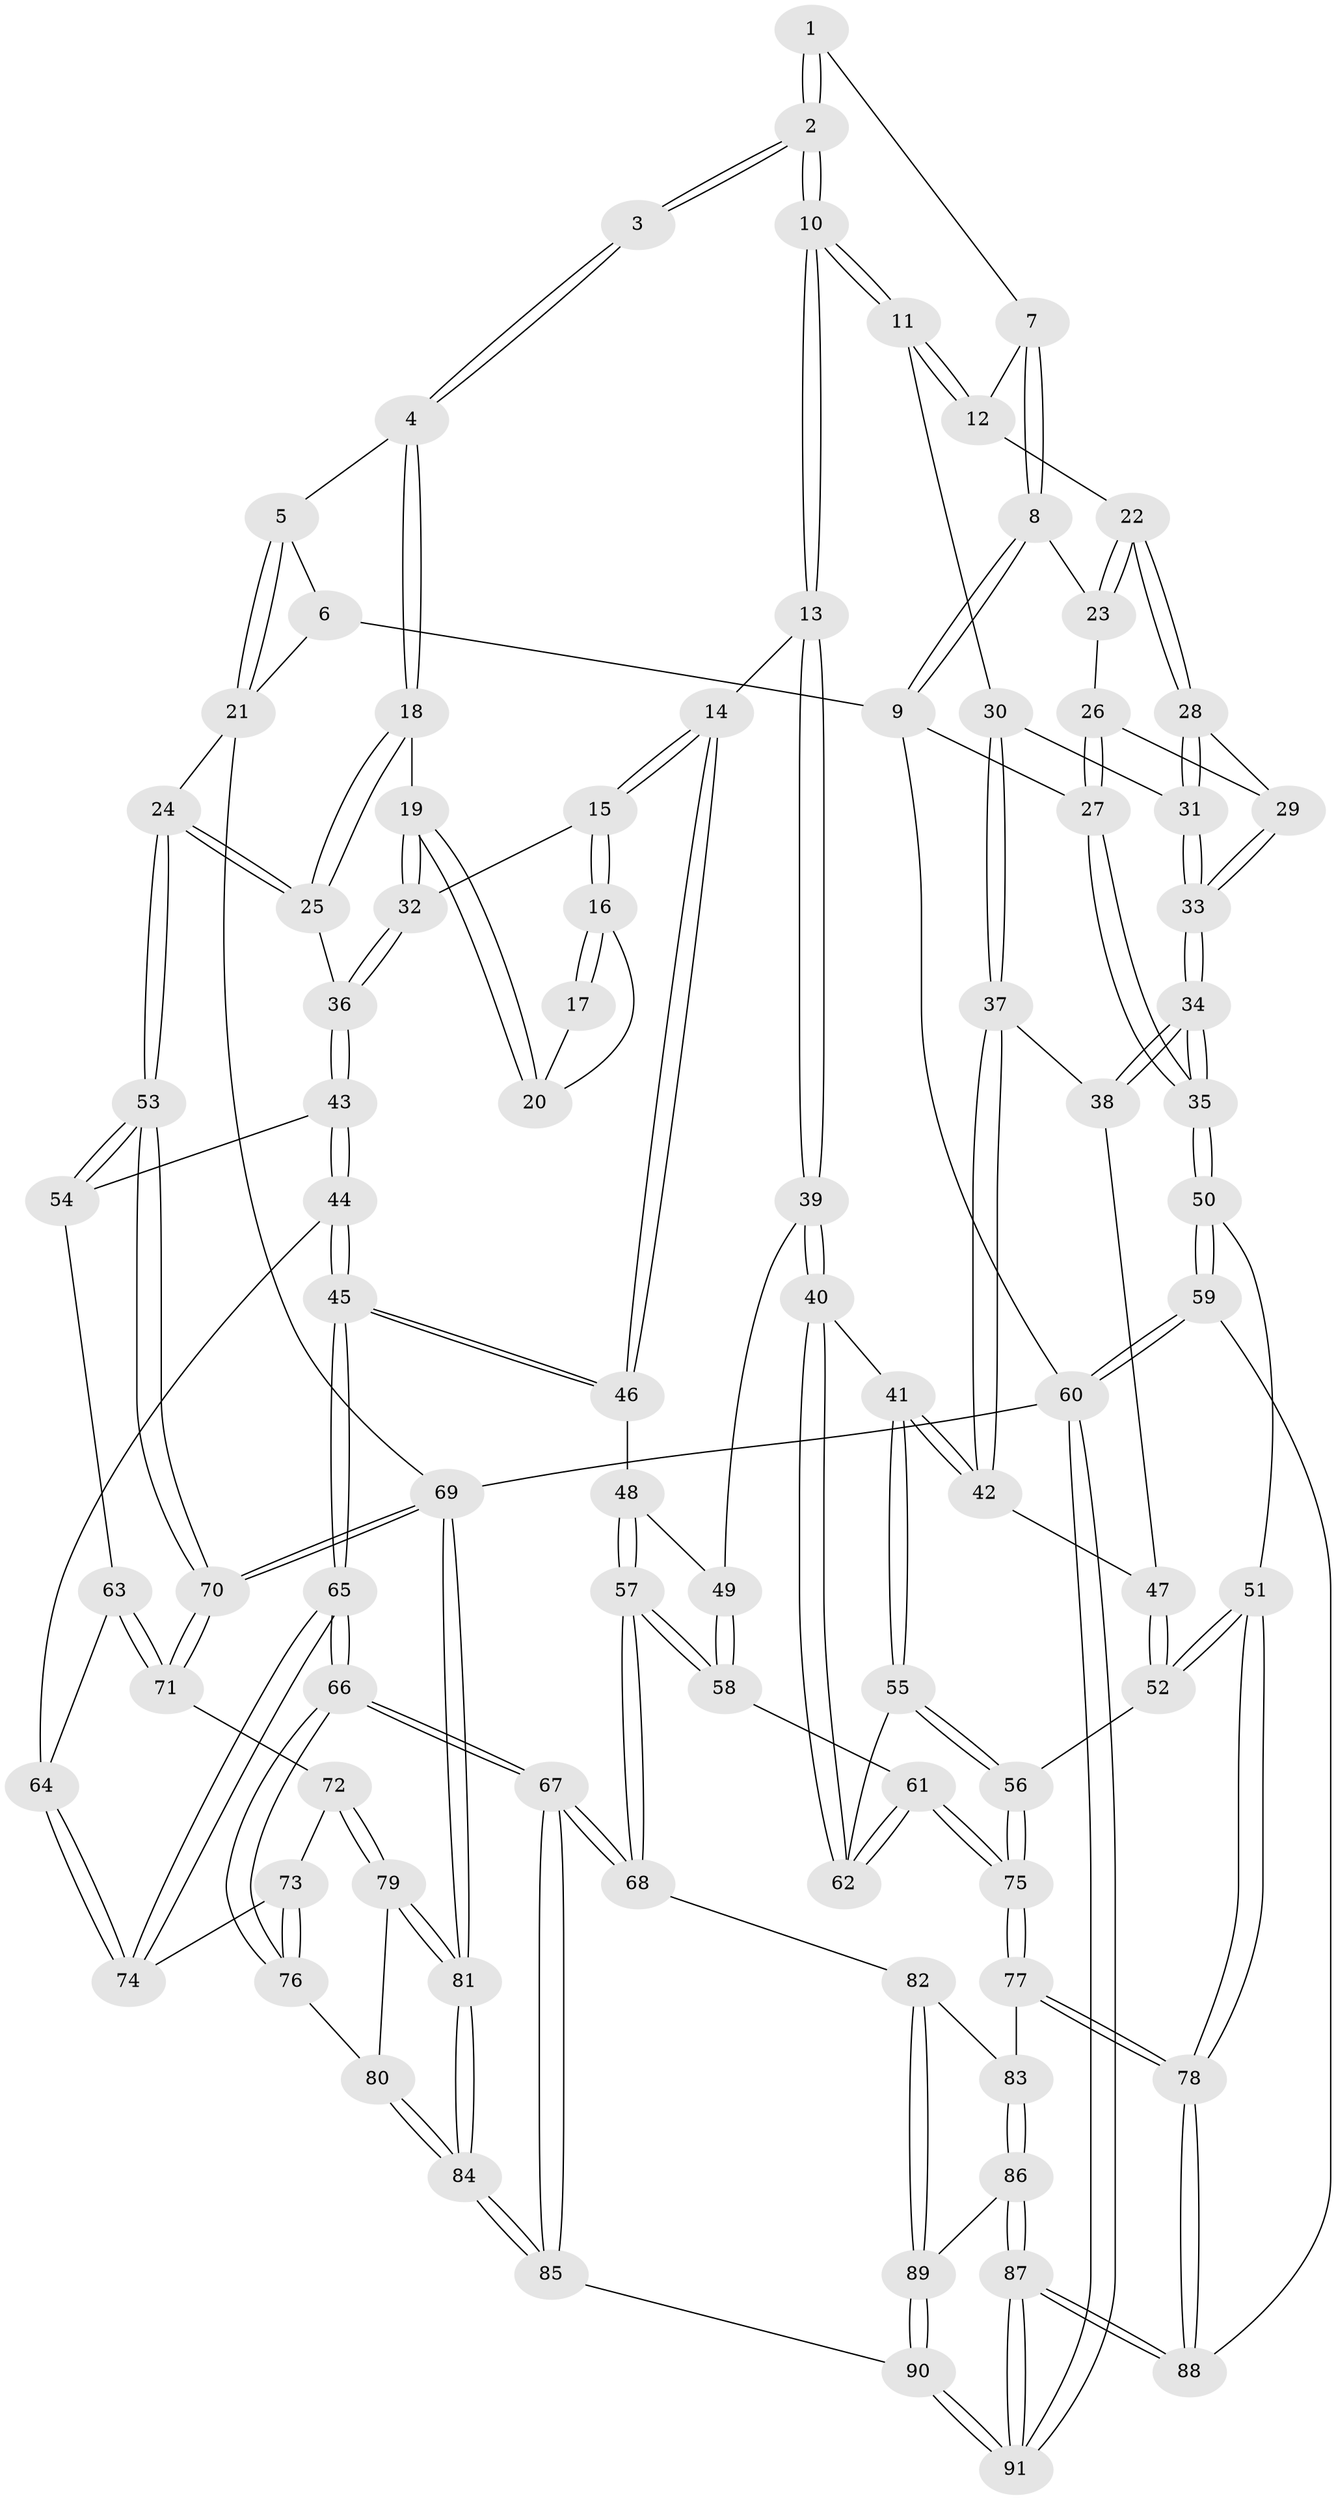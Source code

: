 // coarse degree distribution, {3: 0.17777777777777778, 4: 0.35555555555555557, 5: 0.3333333333333333, 1: 0.022222222222222223, 6: 0.08888888888888889, 8: 0.022222222222222223}
// Generated by graph-tools (version 1.1) at 2025/07/03/04/25 22:07:07]
// undirected, 91 vertices, 224 edges
graph export_dot {
graph [start="1"]
  node [color=gray90,style=filled];
  1 [pos="+0.26697776702561854+0"];
  2 [pos="+0.5440203924371263+0.12298747599107812"];
  3 [pos="+0.6817360593599026+0.05696219199847888"];
  4 [pos="+0.8498929210295412+0"];
  5 [pos="+0.9452979303825618+0"];
  6 [pos="+0.26602932946241553+0"];
  7 [pos="+0.2521637865810214+0"];
  8 [pos="+0.022444986950565647+0.1700353745146583"];
  9 [pos="+0+0.20308227308241347"];
  10 [pos="+0.4563996695224221+0.3282471265581827"];
  11 [pos="+0.4410058549129287+0.3249926511711623"];
  12 [pos="+0.2850771467297867+0.09226462685321227"];
  13 [pos="+0.4828323173184367+0.35112064106614144"];
  14 [pos="+0.5259351940587262+0.3635520177374611"];
  15 [pos="+0.5451384260258877+0.35712586427477844"];
  16 [pos="+0.6014591840565789+0.276747014980105"];
  17 [pos="+0.6690916943561029+0.1367748964236773"];
  18 [pos="+0.8139417241406969+0.23001668829704905"];
  19 [pos="+0.7514407296860462+0.300344654181256"];
  20 [pos="+0.670744296652001+0.20533622910974125"];
  21 [pos="+1+0"];
  22 [pos="+0.15730887503326071+0.26404617616311754"];
  23 [pos="+0.0793392413169196+0.22013265818798433"];
  24 [pos="+1+0.3966555313252576"];
  25 [pos="+1+0.39150485051868517"];
  26 [pos="+0.05675393225209525+0.30500559933576404"];
  27 [pos="+0+0.377898248022331"];
  28 [pos="+0.1580229874949803+0.26577833852902705"];
  29 [pos="+0.061977627911724675+0.3355399121207855"];
  30 [pos="+0.2800643419857659+0.38406339947565477"];
  31 [pos="+0.1706507644814581+0.28777186151064627"];
  32 [pos="+0.736154691549249+0.3232672928811703"];
  33 [pos="+0.03180317185322942+0.4353129991783195"];
  34 [pos="+0+0.5360901888094132"];
  35 [pos="+0+0.6173208757776792"];
  36 [pos="+0.8264450556970263+0.4707468957707923"];
  37 [pos="+0.26514585213618574+0.4068009727029916"];
  38 [pos="+0.2408017887194628+0.42125225773436537"];
  39 [pos="+0.42400496510365937+0.5821904983454754"];
  40 [pos="+0.41793903919201647+0.5909102894154871"];
  41 [pos="+0.30157416069996795+0.5701342091551688"];
  42 [pos="+0.2993426045574079+0.5646141872047731"];
  43 [pos="+0.7867207759292285+0.5550648561016646"];
  44 [pos="+0.7331410366992318+0.5940676849563223"];
  45 [pos="+0.7154815754308338+0.6036471403250974"];
  46 [pos="+0.6569117410843731+0.5637374484660169"];
  47 [pos="+0.21426749518735536+0.5491203848725518"];
  48 [pos="+0.5802860190640365+0.5918792558646756"];
  49 [pos="+0.5510078496935633+0.5969646130451618"];
  50 [pos="+0+0.6338330618563962"];
  51 [pos="+0.035641811040274335+0.6690605378072667"];
  52 [pos="+0.08123465043655215+0.666750088672259"];
  53 [pos="+1+0.5497559599366135"];
  54 [pos="+0.8572034163662149+0.585747370027141"];
  55 [pos="+0.24063578279073006+0.6511655907798709"];
  56 [pos="+0.20860525033628144+0.6747186331859882"];
  57 [pos="+0.4837916516127785+0.7573775792256536"];
  58 [pos="+0.45198948918885645+0.7421734863921003"];
  59 [pos="+0+0.6671330317385215"];
  60 [pos="+0+1"];
  61 [pos="+0.4420469234072262+0.7386732202179594"];
  62 [pos="+0.42327397103255043+0.6795540917029675"];
  63 [pos="+0.9227946625461662+0.6607273597399038"];
  64 [pos="+0.8799517702064289+0.697779197815525"];
  65 [pos="+0.6961433559297288+0.7256074857920366"];
  66 [pos="+0.6765313163413548+0.7874049366864723"];
  67 [pos="+0.6302080362843835+0.82771232231426"];
  68 [pos="+0.5929434536938338+0.8233124074760145"];
  69 [pos="+1+1"];
  70 [pos="+1+0.661347403428589"];
  71 [pos="+1+0.7003704764902444"];
  72 [pos="+0.9377949395836367+0.7786953469927804"];
  73 [pos="+0.8997653906425376+0.7575672026975971"];
  74 [pos="+0.8773493555114606+0.7255346319180999"];
  75 [pos="+0.3296697417066473+0.8059217699325559"];
  76 [pos="+0.7308719107049861+0.8059224109615639"];
  77 [pos="+0.3253747541709072+0.817067141618166"];
  78 [pos="+0.24512953895454764+0.8996165032781159"];
  79 [pos="+0.9343140350356867+0.7893456562088778"];
  80 [pos="+0.8581582346063235+0.8749253938179308"];
  81 [pos="+1+1"];
  82 [pos="+0.5209191433195746+0.8838472519057998"];
  83 [pos="+0.4043962636402502+0.91180784403292"];
  84 [pos="+1+1"];
  85 [pos="+0.7162305999767345+1"];
  86 [pos="+0.3953641500786529+0.9805411581619261"];
  87 [pos="+0.22746095928620505+1"];
  88 [pos="+0.19943600901319858+1"];
  89 [pos="+0.48496316952831503+0.952396705963321"];
  90 [pos="+0.5292344673960229+1"];
  91 [pos="+0.22736786241379484+1"];
  1 -- 2;
  1 -- 2;
  1 -- 7;
  2 -- 3;
  2 -- 3;
  2 -- 10;
  2 -- 10;
  3 -- 4;
  3 -- 4;
  4 -- 5;
  4 -- 18;
  4 -- 18;
  5 -- 6;
  5 -- 21;
  5 -- 21;
  6 -- 9;
  6 -- 21;
  7 -- 8;
  7 -- 8;
  7 -- 12;
  8 -- 9;
  8 -- 9;
  8 -- 23;
  9 -- 27;
  9 -- 60;
  10 -- 11;
  10 -- 11;
  10 -- 13;
  10 -- 13;
  11 -- 12;
  11 -- 12;
  11 -- 30;
  12 -- 22;
  13 -- 14;
  13 -- 39;
  13 -- 39;
  14 -- 15;
  14 -- 15;
  14 -- 46;
  14 -- 46;
  15 -- 16;
  15 -- 16;
  15 -- 32;
  16 -- 17;
  16 -- 17;
  16 -- 20;
  17 -- 20;
  18 -- 19;
  18 -- 25;
  18 -- 25;
  19 -- 20;
  19 -- 20;
  19 -- 32;
  19 -- 32;
  21 -- 24;
  21 -- 69;
  22 -- 23;
  22 -- 23;
  22 -- 28;
  22 -- 28;
  23 -- 26;
  24 -- 25;
  24 -- 25;
  24 -- 53;
  24 -- 53;
  25 -- 36;
  26 -- 27;
  26 -- 27;
  26 -- 29;
  27 -- 35;
  27 -- 35;
  28 -- 29;
  28 -- 31;
  28 -- 31;
  29 -- 33;
  29 -- 33;
  30 -- 31;
  30 -- 37;
  30 -- 37;
  31 -- 33;
  31 -- 33;
  32 -- 36;
  32 -- 36;
  33 -- 34;
  33 -- 34;
  34 -- 35;
  34 -- 35;
  34 -- 38;
  34 -- 38;
  35 -- 50;
  35 -- 50;
  36 -- 43;
  36 -- 43;
  37 -- 38;
  37 -- 42;
  37 -- 42;
  38 -- 47;
  39 -- 40;
  39 -- 40;
  39 -- 49;
  40 -- 41;
  40 -- 62;
  40 -- 62;
  41 -- 42;
  41 -- 42;
  41 -- 55;
  41 -- 55;
  42 -- 47;
  43 -- 44;
  43 -- 44;
  43 -- 54;
  44 -- 45;
  44 -- 45;
  44 -- 64;
  45 -- 46;
  45 -- 46;
  45 -- 65;
  45 -- 65;
  46 -- 48;
  47 -- 52;
  47 -- 52;
  48 -- 49;
  48 -- 57;
  48 -- 57;
  49 -- 58;
  49 -- 58;
  50 -- 51;
  50 -- 59;
  50 -- 59;
  51 -- 52;
  51 -- 52;
  51 -- 78;
  51 -- 78;
  52 -- 56;
  53 -- 54;
  53 -- 54;
  53 -- 70;
  53 -- 70;
  54 -- 63;
  55 -- 56;
  55 -- 56;
  55 -- 62;
  56 -- 75;
  56 -- 75;
  57 -- 58;
  57 -- 58;
  57 -- 68;
  57 -- 68;
  58 -- 61;
  59 -- 60;
  59 -- 60;
  59 -- 88;
  60 -- 91;
  60 -- 91;
  60 -- 69;
  61 -- 62;
  61 -- 62;
  61 -- 75;
  61 -- 75;
  63 -- 64;
  63 -- 71;
  63 -- 71;
  64 -- 74;
  64 -- 74;
  65 -- 66;
  65 -- 66;
  65 -- 74;
  65 -- 74;
  66 -- 67;
  66 -- 67;
  66 -- 76;
  66 -- 76;
  67 -- 68;
  67 -- 68;
  67 -- 85;
  67 -- 85;
  68 -- 82;
  69 -- 70;
  69 -- 70;
  69 -- 81;
  69 -- 81;
  70 -- 71;
  70 -- 71;
  71 -- 72;
  72 -- 73;
  72 -- 79;
  72 -- 79;
  73 -- 74;
  73 -- 76;
  73 -- 76;
  75 -- 77;
  75 -- 77;
  76 -- 80;
  77 -- 78;
  77 -- 78;
  77 -- 83;
  78 -- 88;
  78 -- 88;
  79 -- 80;
  79 -- 81;
  79 -- 81;
  80 -- 84;
  80 -- 84;
  81 -- 84;
  81 -- 84;
  82 -- 83;
  82 -- 89;
  82 -- 89;
  83 -- 86;
  83 -- 86;
  84 -- 85;
  84 -- 85;
  85 -- 90;
  86 -- 87;
  86 -- 87;
  86 -- 89;
  87 -- 88;
  87 -- 88;
  87 -- 91;
  87 -- 91;
  89 -- 90;
  89 -- 90;
  90 -- 91;
  90 -- 91;
}
